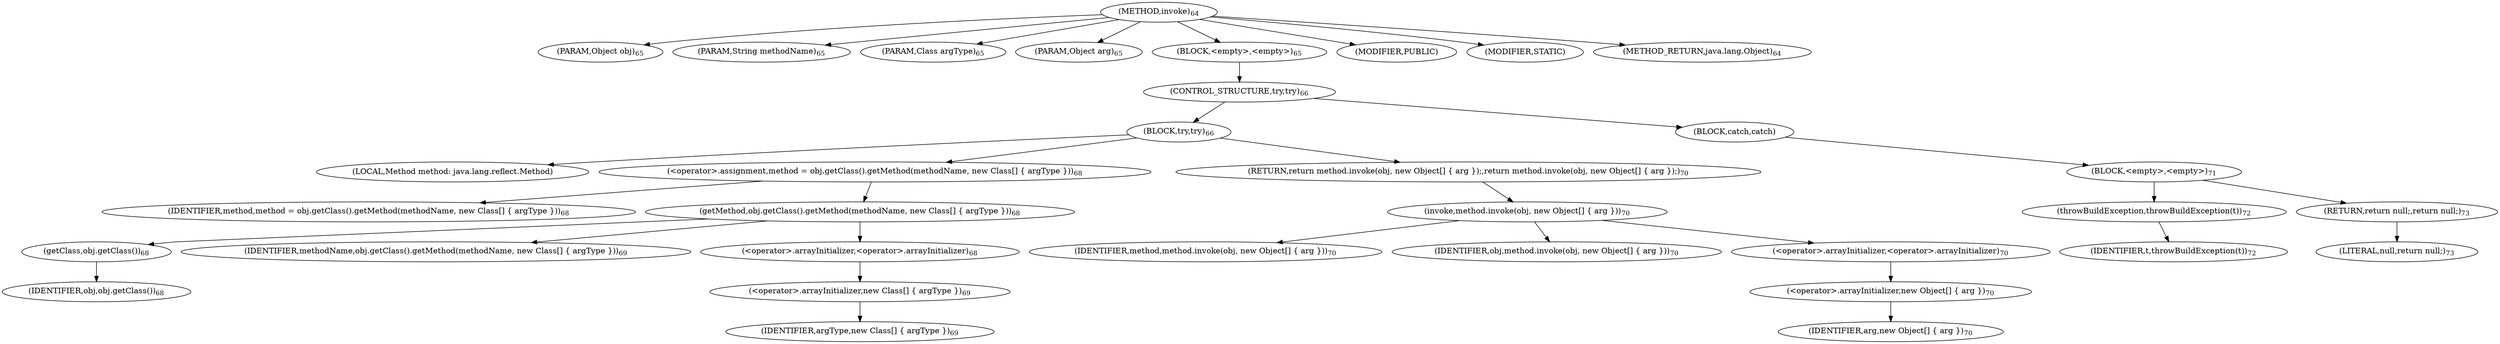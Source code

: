 digraph "invoke" {  
"57" [label = <(METHOD,invoke)<SUB>64</SUB>> ]
"58" [label = <(PARAM,Object obj)<SUB>65</SUB>> ]
"59" [label = <(PARAM,String methodName)<SUB>65</SUB>> ]
"60" [label = <(PARAM,Class argType)<SUB>65</SUB>> ]
"61" [label = <(PARAM,Object arg)<SUB>65</SUB>> ]
"62" [label = <(BLOCK,&lt;empty&gt;,&lt;empty&gt;)<SUB>65</SUB>> ]
"63" [label = <(CONTROL_STRUCTURE,try,try)<SUB>66</SUB>> ]
"64" [label = <(BLOCK,try,try)<SUB>66</SUB>> ]
"65" [label = <(LOCAL,Method method: java.lang.reflect.Method)> ]
"66" [label = <(&lt;operator&gt;.assignment,method = obj.getClass().getMethod(methodName, new Class[] { argType }))<SUB>68</SUB>> ]
"67" [label = <(IDENTIFIER,method,method = obj.getClass().getMethod(methodName, new Class[] { argType }))<SUB>68</SUB>> ]
"68" [label = <(getMethod,obj.getClass().getMethod(methodName, new Class[] { argType }))<SUB>68</SUB>> ]
"69" [label = <(getClass,obj.getClass())<SUB>68</SUB>> ]
"70" [label = <(IDENTIFIER,obj,obj.getClass())<SUB>68</SUB>> ]
"71" [label = <(IDENTIFIER,methodName,obj.getClass().getMethod(methodName, new Class[] { argType }))<SUB>69</SUB>> ]
"72" [label = <(&lt;operator&gt;.arrayInitializer,&lt;operator&gt;.arrayInitializer)<SUB>68</SUB>> ]
"73" [label = <(&lt;operator&gt;.arrayInitializer,new Class[] { argType })<SUB>69</SUB>> ]
"74" [label = <(IDENTIFIER,argType,new Class[] { argType })<SUB>69</SUB>> ]
"75" [label = <(RETURN,return method.invoke(obj, new Object[] { arg });,return method.invoke(obj, new Object[] { arg });)<SUB>70</SUB>> ]
"76" [label = <(invoke,method.invoke(obj, new Object[] { arg }))<SUB>70</SUB>> ]
"77" [label = <(IDENTIFIER,method,method.invoke(obj, new Object[] { arg }))<SUB>70</SUB>> ]
"78" [label = <(IDENTIFIER,obj,method.invoke(obj, new Object[] { arg }))<SUB>70</SUB>> ]
"79" [label = <(&lt;operator&gt;.arrayInitializer,&lt;operator&gt;.arrayInitializer)<SUB>70</SUB>> ]
"80" [label = <(&lt;operator&gt;.arrayInitializer,new Object[] { arg })<SUB>70</SUB>> ]
"81" [label = <(IDENTIFIER,arg,new Object[] { arg })<SUB>70</SUB>> ]
"82" [label = <(BLOCK,catch,catch)> ]
"83" [label = <(BLOCK,&lt;empty&gt;,&lt;empty&gt;)<SUB>71</SUB>> ]
"84" [label = <(throwBuildException,throwBuildException(t))<SUB>72</SUB>> ]
"85" [label = <(IDENTIFIER,t,throwBuildException(t))<SUB>72</SUB>> ]
"86" [label = <(RETURN,return null;,return null;)<SUB>73</SUB>> ]
"87" [label = <(LITERAL,null,return null;)<SUB>73</SUB>> ]
"88" [label = <(MODIFIER,PUBLIC)> ]
"89" [label = <(MODIFIER,STATIC)> ]
"90" [label = <(METHOD_RETURN,java.lang.Object)<SUB>64</SUB>> ]
  "57" -> "58" 
  "57" -> "59" 
  "57" -> "60" 
  "57" -> "61" 
  "57" -> "62" 
  "57" -> "88" 
  "57" -> "89" 
  "57" -> "90" 
  "62" -> "63" 
  "63" -> "64" 
  "63" -> "82" 
  "64" -> "65" 
  "64" -> "66" 
  "64" -> "75" 
  "66" -> "67" 
  "66" -> "68" 
  "68" -> "69" 
  "68" -> "71" 
  "68" -> "72" 
  "69" -> "70" 
  "72" -> "73" 
  "73" -> "74" 
  "75" -> "76" 
  "76" -> "77" 
  "76" -> "78" 
  "76" -> "79" 
  "79" -> "80" 
  "80" -> "81" 
  "82" -> "83" 
  "83" -> "84" 
  "83" -> "86" 
  "84" -> "85" 
  "86" -> "87" 
}
